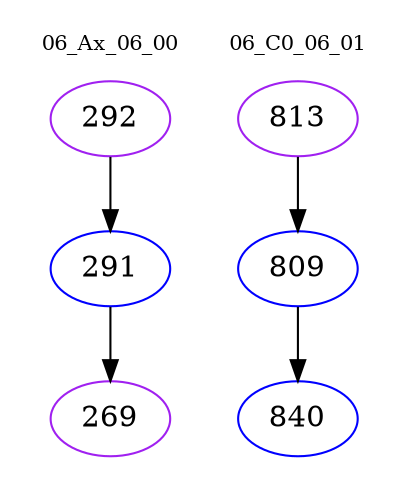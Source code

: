 digraph{
subgraph cluster_0 {
color = white
label = "06_Ax_06_00";
fontsize=10;
T0_292 [label="292", color="purple"]
T0_292 -> T0_291 [color="black"]
T0_291 [label="291", color="blue"]
T0_291 -> T0_269 [color="black"]
T0_269 [label="269", color="purple"]
}
subgraph cluster_1 {
color = white
label = "06_C0_06_01";
fontsize=10;
T1_813 [label="813", color="purple"]
T1_813 -> T1_809 [color="black"]
T1_809 [label="809", color="blue"]
T1_809 -> T1_840 [color="black"]
T1_840 [label="840", color="blue"]
}
}
